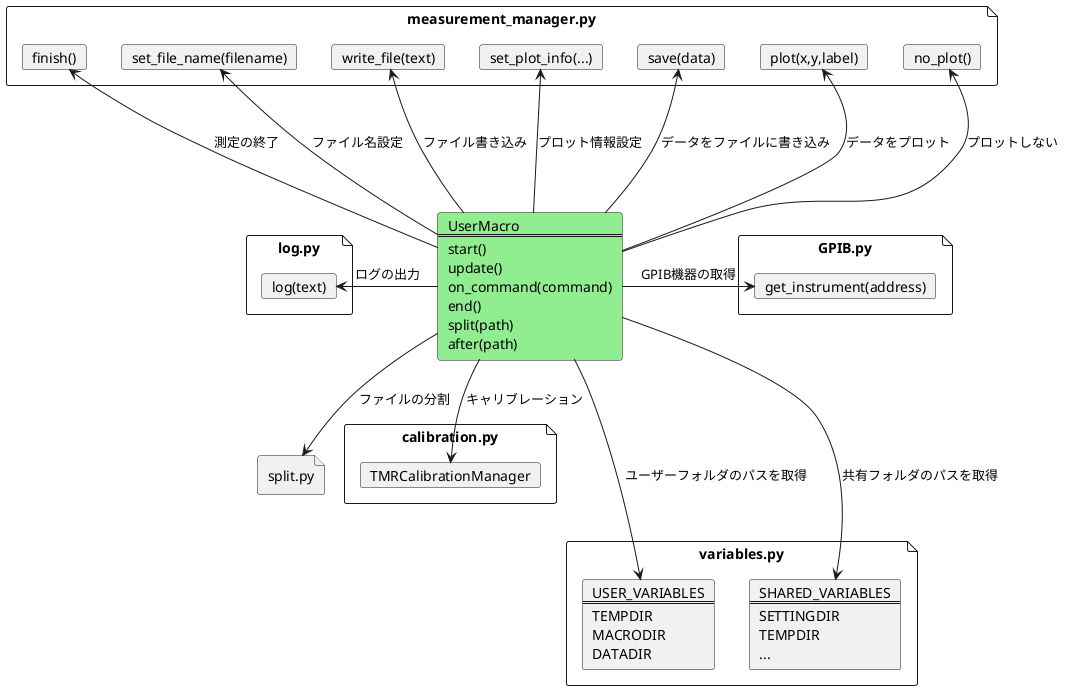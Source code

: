@startuml

card UserMacro #lightgreen [
    UserMacro
    ====
    start()
    update()
    on_command(command)
    end()
    split(path)
    after(path)
]

file GPIB as "GPIB.py" {
    card get_instrument as "get_instrument(address)"
}
   

file calibration as "calibration.py" {
    card TMRCalibrationManager
}
    


file split as "split.py" {

}

file _log as "log.py"{
    card log as "log(text)"
}

file measurement_manager as "measurement_manager.py"{
    card finish as "finish()"
    card set_file_name as "set_file_name(filename)"
    card write_file as "write_file(text)"
    card set_plot_info as "set_plot_info(...)"
    card save as "save(data)"
    card plot as "plot(x,y,label)"
    card no_plot as "no_plot()"
}

file variables as "variables.py" {
    card USER_VARIABLES[
        USER_VARIABLES
        ====
        TEMPDIR
        MACRODIR
        DATADIR
    ]

    card SHARED_VARIABLES[
        SHARED_VARIABLES
        ====
        SETTINGDIR
        TEMPDIR
        ...
    ]
}

finish <--- UserMacro: 測定の終了
set_file_name <--- UserMacro: ファイル名設定
write_file <--- UserMacro : ファイル書き込み
save <--- UserMacro : データをファイルに書き込み
set_plot_info <--- UserMacro : プロット情報設定
plot <--- UserMacro : データをプロット
no_plot <--- UserMacro : プロットしない
log <- UserMacro : ログの出力

UserMacro -> get_instrument : GPIB機器の取得
UserMacro --> TMRCalibrationManager: キャリブレーション
UserMacro --> split : ファイルの分割

UserMacro ---> SHARED_VARIABLES : 共有フォルダのパスを取得
UserMacro ---> USER_VARIABLES : ユーザーフォルダのパスを取得

@enduml